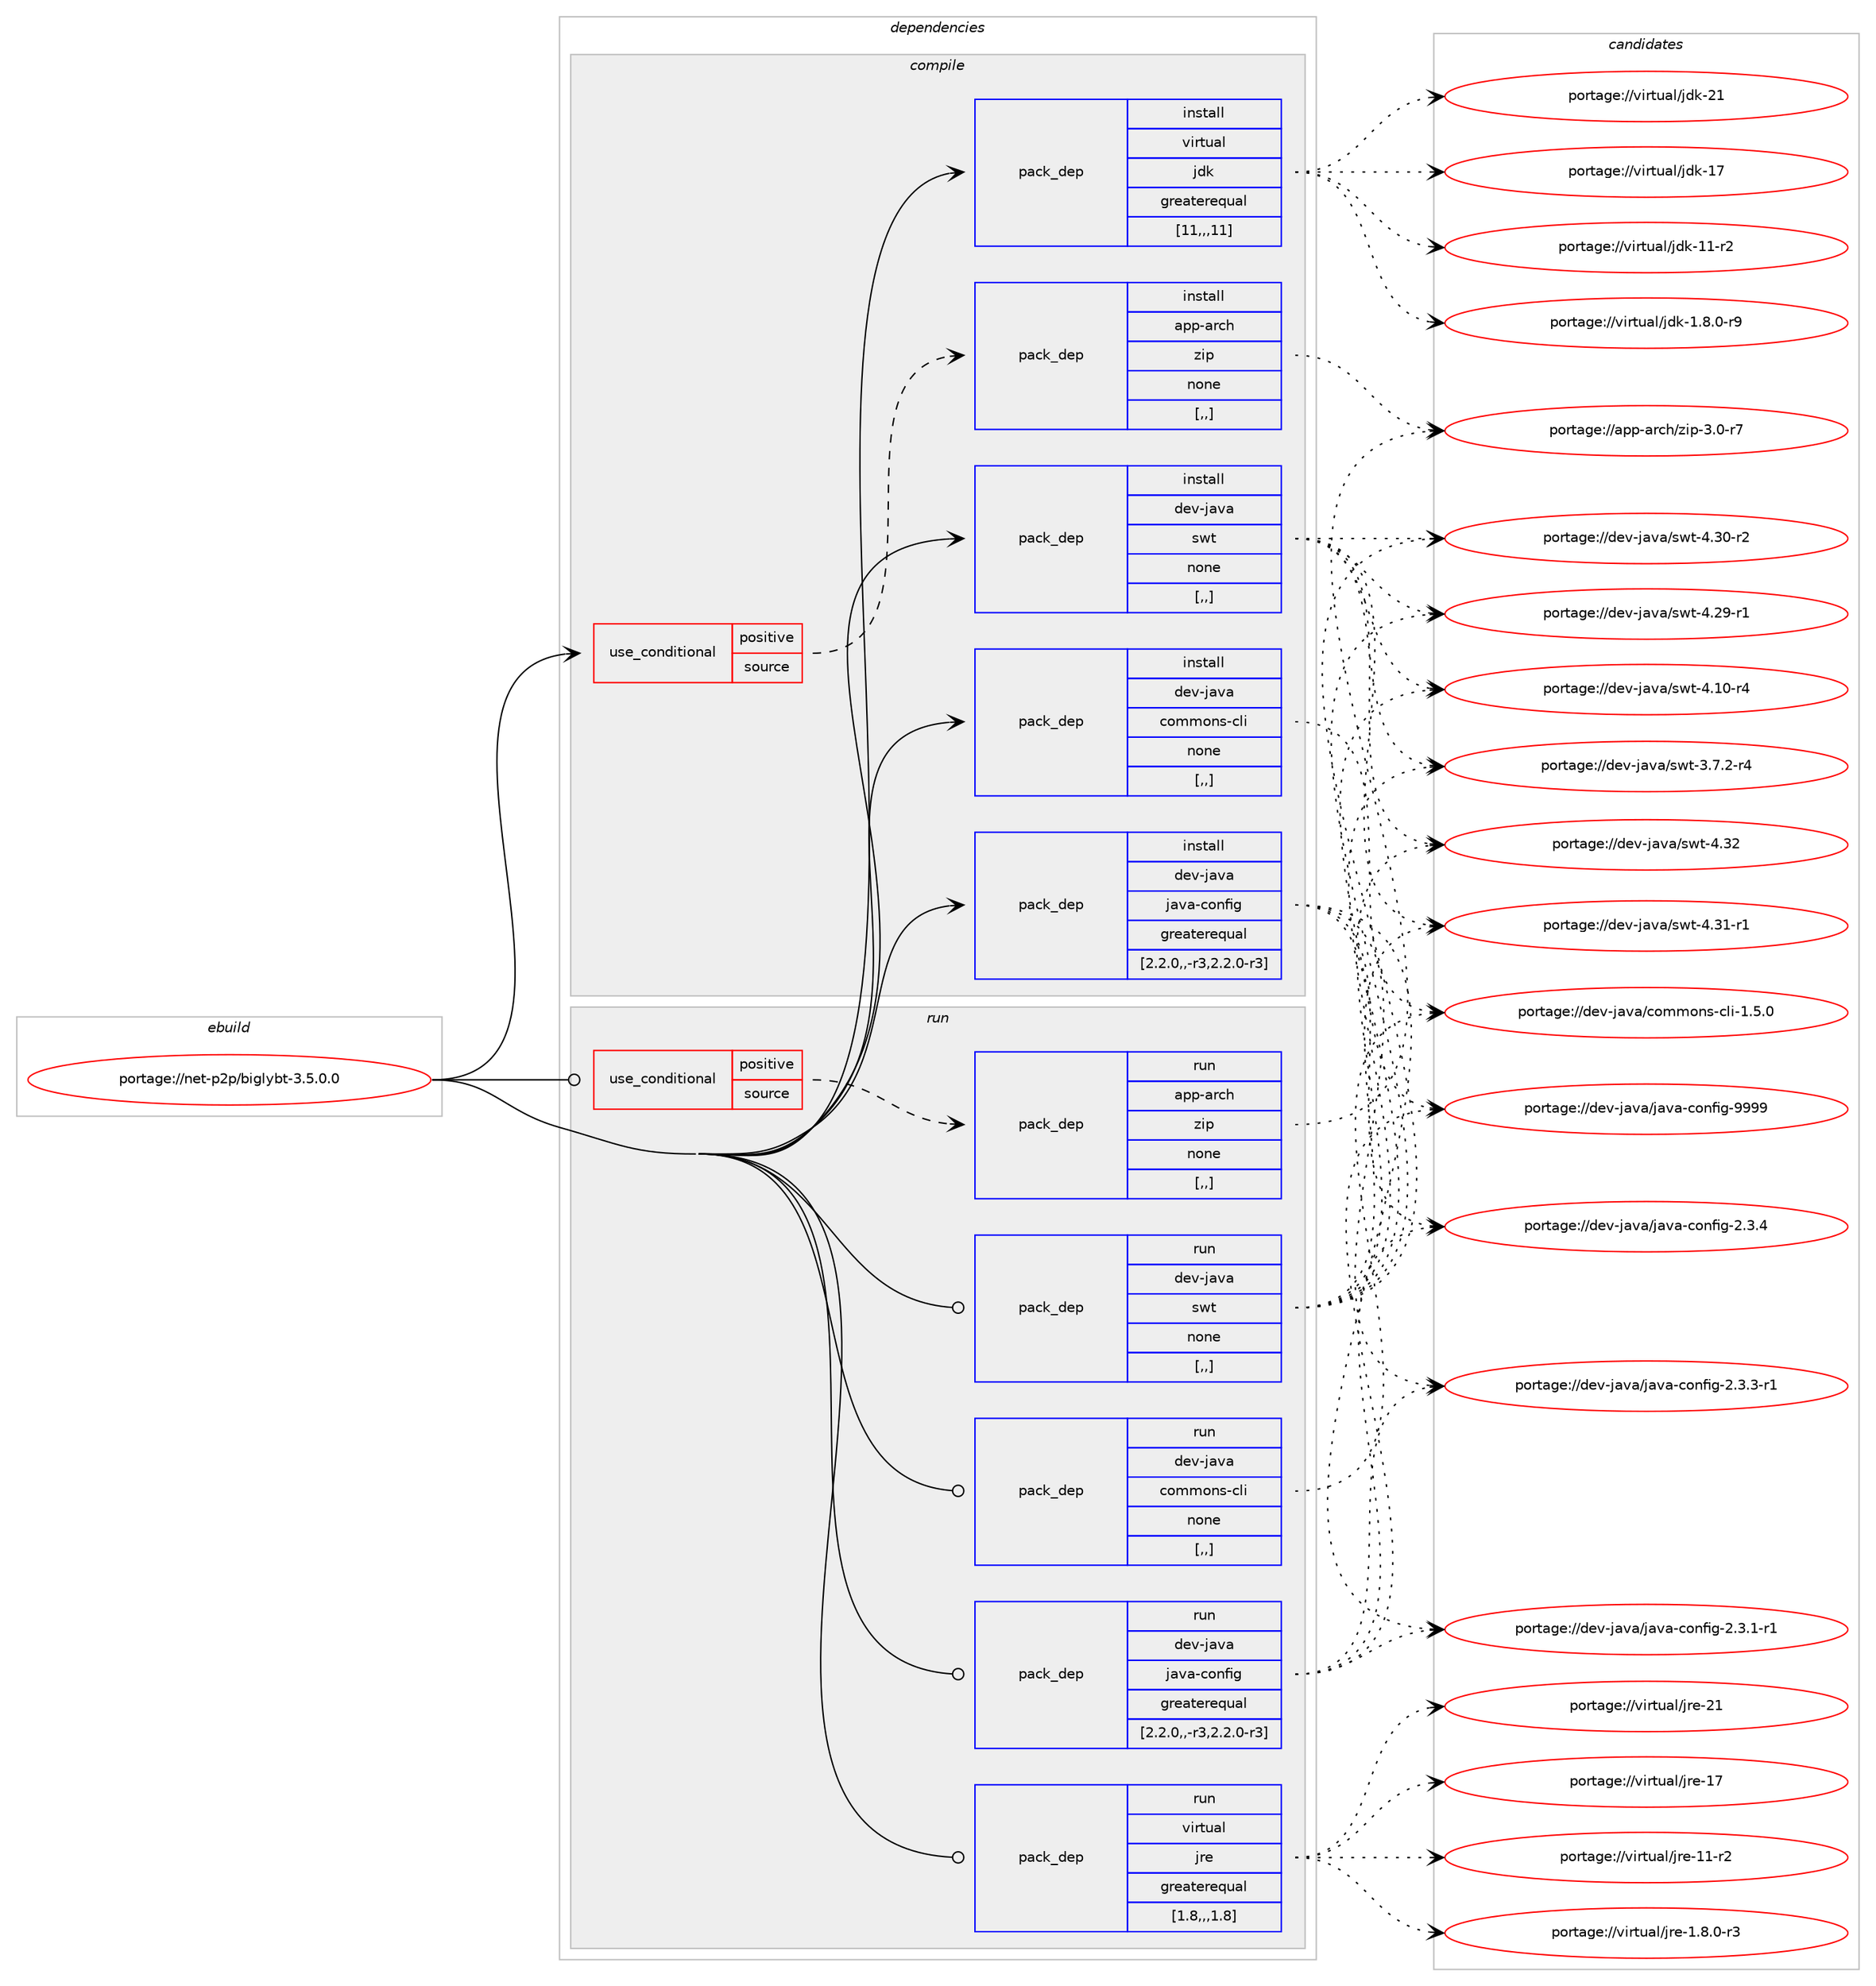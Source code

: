 digraph prolog {

# *************
# Graph options
# *************

newrank=true;
concentrate=true;
compound=true;
graph [rankdir=LR,fontname=Helvetica,fontsize=10,ranksep=1.5];#, ranksep=2.5, nodesep=0.2];
edge  [arrowhead=vee];
node  [fontname=Helvetica,fontsize=10];

# **********
# The ebuild
# **********

subgraph cluster_leftcol {
color=gray;
rank=same;
label=<<i>ebuild</i>>;
id [label="portage://net-p2p/biglybt-3.5.0.0", color=red, width=4, href="../net-p2p/biglybt-3.5.0.0.svg"];
}

# ****************
# The dependencies
# ****************

subgraph cluster_midcol {
color=gray;
label=<<i>dependencies</i>>;
subgraph cluster_compile {
fillcolor="#eeeeee";
style=filled;
label=<<i>compile</i>>;
subgraph cond99725 {
dependency377765 [label=<<TABLE BORDER="0" CELLBORDER="1" CELLSPACING="0" CELLPADDING="4"><TR><TD ROWSPAN="3" CELLPADDING="10">use_conditional</TD></TR><TR><TD>positive</TD></TR><TR><TD>source</TD></TR></TABLE>>, shape=none, color=red];
subgraph pack275299 {
dependency377766 [label=<<TABLE BORDER="0" CELLBORDER="1" CELLSPACING="0" CELLPADDING="4" WIDTH="220"><TR><TD ROWSPAN="6" CELLPADDING="30">pack_dep</TD></TR><TR><TD WIDTH="110">install</TD></TR><TR><TD>app-arch</TD></TR><TR><TD>zip</TD></TR><TR><TD>none</TD></TR><TR><TD>[,,]</TD></TR></TABLE>>, shape=none, color=blue];
}
dependency377765:e -> dependency377766:w [weight=20,style="dashed",arrowhead="vee"];
}
id:e -> dependency377765:w [weight=20,style="solid",arrowhead="vee"];
subgraph pack275300 {
dependency377767 [label=<<TABLE BORDER="0" CELLBORDER="1" CELLSPACING="0" CELLPADDING="4" WIDTH="220"><TR><TD ROWSPAN="6" CELLPADDING="30">pack_dep</TD></TR><TR><TD WIDTH="110">install</TD></TR><TR><TD>dev-java</TD></TR><TR><TD>commons-cli</TD></TR><TR><TD>none</TD></TR><TR><TD>[,,]</TD></TR></TABLE>>, shape=none, color=blue];
}
id:e -> dependency377767:w [weight=20,style="solid",arrowhead="vee"];
subgraph pack275301 {
dependency377768 [label=<<TABLE BORDER="0" CELLBORDER="1" CELLSPACING="0" CELLPADDING="4" WIDTH="220"><TR><TD ROWSPAN="6" CELLPADDING="30">pack_dep</TD></TR><TR><TD WIDTH="110">install</TD></TR><TR><TD>dev-java</TD></TR><TR><TD>java-config</TD></TR><TR><TD>greaterequal</TD></TR><TR><TD>[2.2.0,,-r3,2.2.0-r3]</TD></TR></TABLE>>, shape=none, color=blue];
}
id:e -> dependency377768:w [weight=20,style="solid",arrowhead="vee"];
subgraph pack275302 {
dependency377769 [label=<<TABLE BORDER="0" CELLBORDER="1" CELLSPACING="0" CELLPADDING="4" WIDTH="220"><TR><TD ROWSPAN="6" CELLPADDING="30">pack_dep</TD></TR><TR><TD WIDTH="110">install</TD></TR><TR><TD>dev-java</TD></TR><TR><TD>swt</TD></TR><TR><TD>none</TD></TR><TR><TD>[,,]</TD></TR></TABLE>>, shape=none, color=blue];
}
id:e -> dependency377769:w [weight=20,style="solid",arrowhead="vee"];
subgraph pack275303 {
dependency377770 [label=<<TABLE BORDER="0" CELLBORDER="1" CELLSPACING="0" CELLPADDING="4" WIDTH="220"><TR><TD ROWSPAN="6" CELLPADDING="30">pack_dep</TD></TR><TR><TD WIDTH="110">install</TD></TR><TR><TD>virtual</TD></TR><TR><TD>jdk</TD></TR><TR><TD>greaterequal</TD></TR><TR><TD>[11,,,11]</TD></TR></TABLE>>, shape=none, color=blue];
}
id:e -> dependency377770:w [weight=20,style="solid",arrowhead="vee"];
}
subgraph cluster_compileandrun {
fillcolor="#eeeeee";
style=filled;
label=<<i>compile and run</i>>;
}
subgraph cluster_run {
fillcolor="#eeeeee";
style=filled;
label=<<i>run</i>>;
subgraph cond99726 {
dependency377771 [label=<<TABLE BORDER="0" CELLBORDER="1" CELLSPACING="0" CELLPADDING="4"><TR><TD ROWSPAN="3" CELLPADDING="10">use_conditional</TD></TR><TR><TD>positive</TD></TR><TR><TD>source</TD></TR></TABLE>>, shape=none, color=red];
subgraph pack275304 {
dependency377772 [label=<<TABLE BORDER="0" CELLBORDER="1" CELLSPACING="0" CELLPADDING="4" WIDTH="220"><TR><TD ROWSPAN="6" CELLPADDING="30">pack_dep</TD></TR><TR><TD WIDTH="110">run</TD></TR><TR><TD>app-arch</TD></TR><TR><TD>zip</TD></TR><TR><TD>none</TD></TR><TR><TD>[,,]</TD></TR></TABLE>>, shape=none, color=blue];
}
dependency377771:e -> dependency377772:w [weight=20,style="dashed",arrowhead="vee"];
}
id:e -> dependency377771:w [weight=20,style="solid",arrowhead="odot"];
subgraph pack275305 {
dependency377773 [label=<<TABLE BORDER="0" CELLBORDER="1" CELLSPACING="0" CELLPADDING="4" WIDTH="220"><TR><TD ROWSPAN="6" CELLPADDING="30">pack_dep</TD></TR><TR><TD WIDTH="110">run</TD></TR><TR><TD>dev-java</TD></TR><TR><TD>commons-cli</TD></TR><TR><TD>none</TD></TR><TR><TD>[,,]</TD></TR></TABLE>>, shape=none, color=blue];
}
id:e -> dependency377773:w [weight=20,style="solid",arrowhead="odot"];
subgraph pack275306 {
dependency377774 [label=<<TABLE BORDER="0" CELLBORDER="1" CELLSPACING="0" CELLPADDING="4" WIDTH="220"><TR><TD ROWSPAN="6" CELLPADDING="30">pack_dep</TD></TR><TR><TD WIDTH="110">run</TD></TR><TR><TD>dev-java</TD></TR><TR><TD>java-config</TD></TR><TR><TD>greaterequal</TD></TR><TR><TD>[2.2.0,,-r3,2.2.0-r3]</TD></TR></TABLE>>, shape=none, color=blue];
}
id:e -> dependency377774:w [weight=20,style="solid",arrowhead="odot"];
subgraph pack275307 {
dependency377775 [label=<<TABLE BORDER="0" CELLBORDER="1" CELLSPACING="0" CELLPADDING="4" WIDTH="220"><TR><TD ROWSPAN="6" CELLPADDING="30">pack_dep</TD></TR><TR><TD WIDTH="110">run</TD></TR><TR><TD>dev-java</TD></TR><TR><TD>swt</TD></TR><TR><TD>none</TD></TR><TR><TD>[,,]</TD></TR></TABLE>>, shape=none, color=blue];
}
id:e -> dependency377775:w [weight=20,style="solid",arrowhead="odot"];
subgraph pack275308 {
dependency377776 [label=<<TABLE BORDER="0" CELLBORDER="1" CELLSPACING="0" CELLPADDING="4" WIDTH="220"><TR><TD ROWSPAN="6" CELLPADDING="30">pack_dep</TD></TR><TR><TD WIDTH="110">run</TD></TR><TR><TD>virtual</TD></TR><TR><TD>jre</TD></TR><TR><TD>greaterequal</TD></TR><TR><TD>[1.8,,,1.8]</TD></TR></TABLE>>, shape=none, color=blue];
}
id:e -> dependency377776:w [weight=20,style="solid",arrowhead="odot"];
}
}

# **************
# The candidates
# **************

subgraph cluster_choices {
rank=same;
color=gray;
label=<<i>candidates</i>>;

subgraph choice275299 {
color=black;
nodesep=1;
choice9711211245971149910447122105112455146484511455 [label="portage://app-arch/zip-3.0-r7", color=red, width=4,href="../app-arch/zip-3.0-r7.svg"];
dependency377766:e -> choice9711211245971149910447122105112455146484511455:w [style=dotted,weight="100"];
}
subgraph choice275300 {
color=black;
nodesep=1;
choice10010111845106971189747991111091091111101154599108105454946534648 [label="portage://dev-java/commons-cli-1.5.0", color=red, width=4,href="../dev-java/commons-cli-1.5.0.svg"];
dependency377767:e -> choice10010111845106971189747991111091091111101154599108105454946534648:w [style=dotted,weight="100"];
}
subgraph choice275301 {
color=black;
nodesep=1;
choice10010111845106971189747106971189745991111101021051034557575757 [label="portage://dev-java/java-config-9999", color=red, width=4,href="../dev-java/java-config-9999.svg"];
choice1001011184510697118974710697118974599111110102105103455046514652 [label="portage://dev-java/java-config-2.3.4", color=red, width=4,href="../dev-java/java-config-2.3.4.svg"];
choice10010111845106971189747106971189745991111101021051034550465146514511449 [label="portage://dev-java/java-config-2.3.3-r1", color=red, width=4,href="../dev-java/java-config-2.3.3-r1.svg"];
choice10010111845106971189747106971189745991111101021051034550465146494511449 [label="portage://dev-java/java-config-2.3.1-r1", color=red, width=4,href="../dev-java/java-config-2.3.1-r1.svg"];
dependency377768:e -> choice10010111845106971189747106971189745991111101021051034557575757:w [style=dotted,weight="100"];
dependency377768:e -> choice1001011184510697118974710697118974599111110102105103455046514652:w [style=dotted,weight="100"];
dependency377768:e -> choice10010111845106971189747106971189745991111101021051034550465146514511449:w [style=dotted,weight="100"];
dependency377768:e -> choice10010111845106971189747106971189745991111101021051034550465146494511449:w [style=dotted,weight="100"];
}
subgraph choice275302 {
color=black;
nodesep=1;
choice100101118451069711897471151191164552465150 [label="portage://dev-java/swt-4.32", color=red, width=4,href="../dev-java/swt-4.32.svg"];
choice1001011184510697118974711511911645524651494511449 [label="portage://dev-java/swt-4.31-r1", color=red, width=4,href="../dev-java/swt-4.31-r1.svg"];
choice1001011184510697118974711511911645524651484511450 [label="portage://dev-java/swt-4.30-r2", color=red, width=4,href="../dev-java/swt-4.30-r2.svg"];
choice1001011184510697118974711511911645524650574511449 [label="portage://dev-java/swt-4.29-r1", color=red, width=4,href="../dev-java/swt-4.29-r1.svg"];
choice1001011184510697118974711511911645524649484511452 [label="portage://dev-java/swt-4.10-r4", color=red, width=4,href="../dev-java/swt-4.10-r4.svg"];
choice100101118451069711897471151191164551465546504511452 [label="portage://dev-java/swt-3.7.2-r4", color=red, width=4,href="../dev-java/swt-3.7.2-r4.svg"];
dependency377769:e -> choice100101118451069711897471151191164552465150:w [style=dotted,weight="100"];
dependency377769:e -> choice1001011184510697118974711511911645524651494511449:w [style=dotted,weight="100"];
dependency377769:e -> choice1001011184510697118974711511911645524651484511450:w [style=dotted,weight="100"];
dependency377769:e -> choice1001011184510697118974711511911645524650574511449:w [style=dotted,weight="100"];
dependency377769:e -> choice1001011184510697118974711511911645524649484511452:w [style=dotted,weight="100"];
dependency377769:e -> choice100101118451069711897471151191164551465546504511452:w [style=dotted,weight="100"];
}
subgraph choice275303 {
color=black;
nodesep=1;
choice1181051141161179710847106100107455049 [label="portage://virtual/jdk-21", color=red, width=4,href="../virtual/jdk-21.svg"];
choice1181051141161179710847106100107454955 [label="portage://virtual/jdk-17", color=red, width=4,href="../virtual/jdk-17.svg"];
choice11810511411611797108471061001074549494511450 [label="portage://virtual/jdk-11-r2", color=red, width=4,href="../virtual/jdk-11-r2.svg"];
choice11810511411611797108471061001074549465646484511457 [label="portage://virtual/jdk-1.8.0-r9", color=red, width=4,href="../virtual/jdk-1.8.0-r9.svg"];
dependency377770:e -> choice1181051141161179710847106100107455049:w [style=dotted,weight="100"];
dependency377770:e -> choice1181051141161179710847106100107454955:w [style=dotted,weight="100"];
dependency377770:e -> choice11810511411611797108471061001074549494511450:w [style=dotted,weight="100"];
dependency377770:e -> choice11810511411611797108471061001074549465646484511457:w [style=dotted,weight="100"];
}
subgraph choice275304 {
color=black;
nodesep=1;
choice9711211245971149910447122105112455146484511455 [label="portage://app-arch/zip-3.0-r7", color=red, width=4,href="../app-arch/zip-3.0-r7.svg"];
dependency377772:e -> choice9711211245971149910447122105112455146484511455:w [style=dotted,weight="100"];
}
subgraph choice275305 {
color=black;
nodesep=1;
choice10010111845106971189747991111091091111101154599108105454946534648 [label="portage://dev-java/commons-cli-1.5.0", color=red, width=4,href="../dev-java/commons-cli-1.5.0.svg"];
dependency377773:e -> choice10010111845106971189747991111091091111101154599108105454946534648:w [style=dotted,weight="100"];
}
subgraph choice275306 {
color=black;
nodesep=1;
choice10010111845106971189747106971189745991111101021051034557575757 [label="portage://dev-java/java-config-9999", color=red, width=4,href="../dev-java/java-config-9999.svg"];
choice1001011184510697118974710697118974599111110102105103455046514652 [label="portage://dev-java/java-config-2.3.4", color=red, width=4,href="../dev-java/java-config-2.3.4.svg"];
choice10010111845106971189747106971189745991111101021051034550465146514511449 [label="portage://dev-java/java-config-2.3.3-r1", color=red, width=4,href="../dev-java/java-config-2.3.3-r1.svg"];
choice10010111845106971189747106971189745991111101021051034550465146494511449 [label="portage://dev-java/java-config-2.3.1-r1", color=red, width=4,href="../dev-java/java-config-2.3.1-r1.svg"];
dependency377774:e -> choice10010111845106971189747106971189745991111101021051034557575757:w [style=dotted,weight="100"];
dependency377774:e -> choice1001011184510697118974710697118974599111110102105103455046514652:w [style=dotted,weight="100"];
dependency377774:e -> choice10010111845106971189747106971189745991111101021051034550465146514511449:w [style=dotted,weight="100"];
dependency377774:e -> choice10010111845106971189747106971189745991111101021051034550465146494511449:w [style=dotted,weight="100"];
}
subgraph choice275307 {
color=black;
nodesep=1;
choice100101118451069711897471151191164552465150 [label="portage://dev-java/swt-4.32", color=red, width=4,href="../dev-java/swt-4.32.svg"];
choice1001011184510697118974711511911645524651494511449 [label="portage://dev-java/swt-4.31-r1", color=red, width=4,href="../dev-java/swt-4.31-r1.svg"];
choice1001011184510697118974711511911645524651484511450 [label="portage://dev-java/swt-4.30-r2", color=red, width=4,href="../dev-java/swt-4.30-r2.svg"];
choice1001011184510697118974711511911645524650574511449 [label="portage://dev-java/swt-4.29-r1", color=red, width=4,href="../dev-java/swt-4.29-r1.svg"];
choice1001011184510697118974711511911645524649484511452 [label="portage://dev-java/swt-4.10-r4", color=red, width=4,href="../dev-java/swt-4.10-r4.svg"];
choice100101118451069711897471151191164551465546504511452 [label="portage://dev-java/swt-3.7.2-r4", color=red, width=4,href="../dev-java/swt-3.7.2-r4.svg"];
dependency377775:e -> choice100101118451069711897471151191164552465150:w [style=dotted,weight="100"];
dependency377775:e -> choice1001011184510697118974711511911645524651494511449:w [style=dotted,weight="100"];
dependency377775:e -> choice1001011184510697118974711511911645524651484511450:w [style=dotted,weight="100"];
dependency377775:e -> choice1001011184510697118974711511911645524650574511449:w [style=dotted,weight="100"];
dependency377775:e -> choice1001011184510697118974711511911645524649484511452:w [style=dotted,weight="100"];
dependency377775:e -> choice100101118451069711897471151191164551465546504511452:w [style=dotted,weight="100"];
}
subgraph choice275308 {
color=black;
nodesep=1;
choice1181051141161179710847106114101455049 [label="portage://virtual/jre-21", color=red, width=4,href="../virtual/jre-21.svg"];
choice1181051141161179710847106114101454955 [label="portage://virtual/jre-17", color=red, width=4,href="../virtual/jre-17.svg"];
choice11810511411611797108471061141014549494511450 [label="portage://virtual/jre-11-r2", color=red, width=4,href="../virtual/jre-11-r2.svg"];
choice11810511411611797108471061141014549465646484511451 [label="portage://virtual/jre-1.8.0-r3", color=red, width=4,href="../virtual/jre-1.8.0-r3.svg"];
dependency377776:e -> choice1181051141161179710847106114101455049:w [style=dotted,weight="100"];
dependency377776:e -> choice1181051141161179710847106114101454955:w [style=dotted,weight="100"];
dependency377776:e -> choice11810511411611797108471061141014549494511450:w [style=dotted,weight="100"];
dependency377776:e -> choice11810511411611797108471061141014549465646484511451:w [style=dotted,weight="100"];
}
}

}
